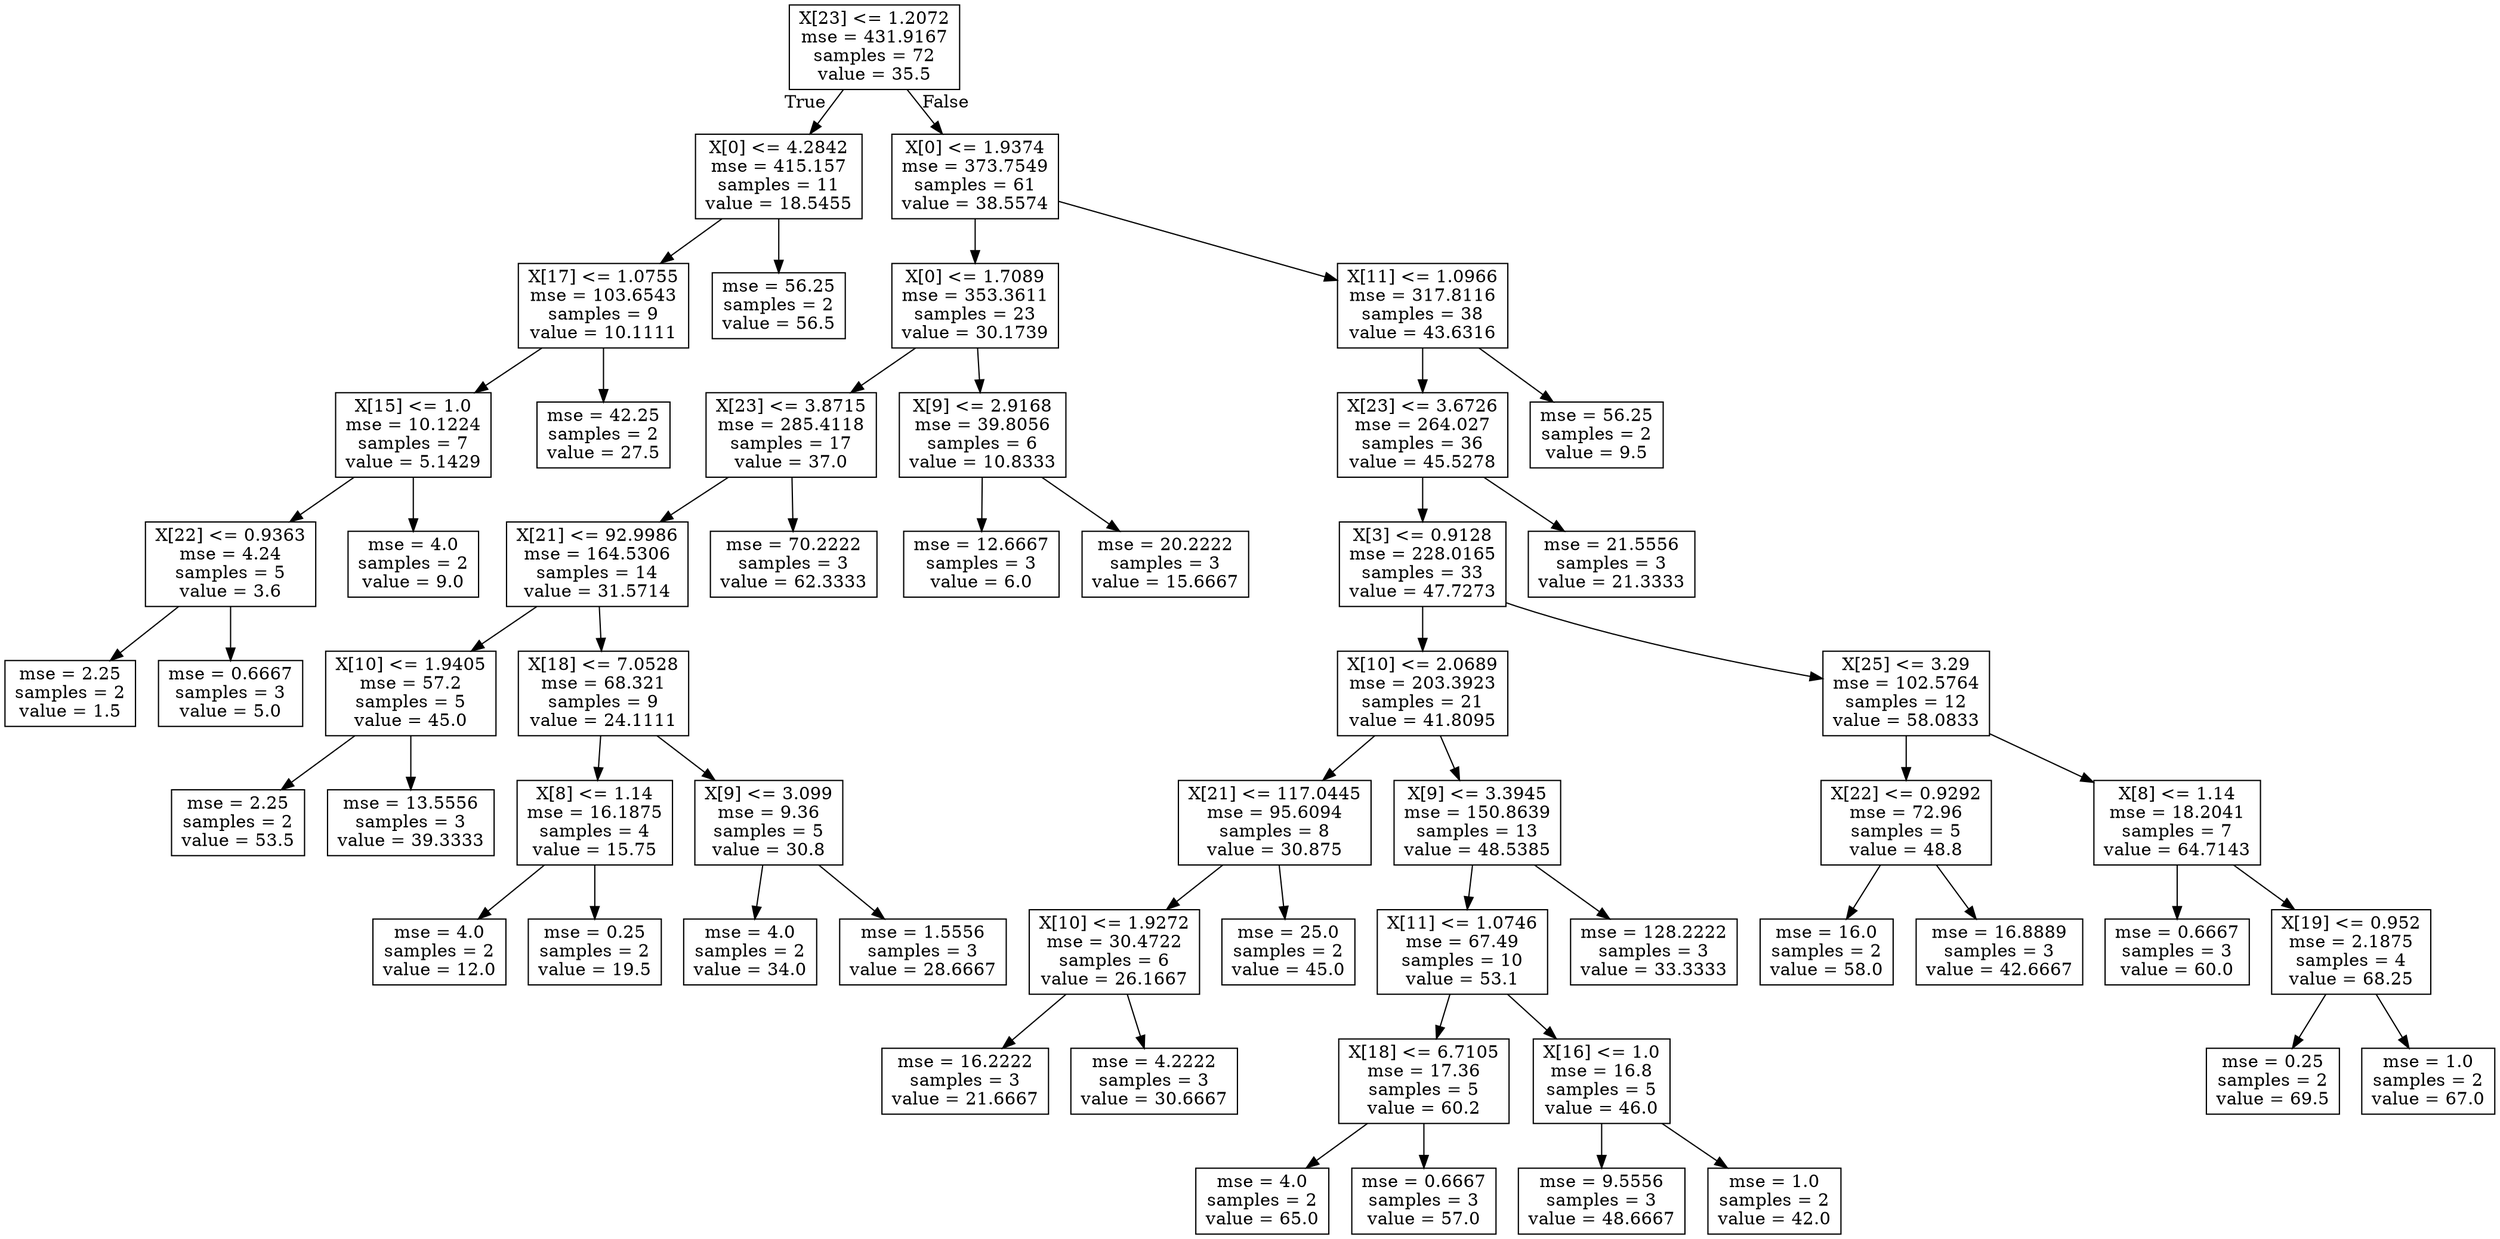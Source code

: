 digraph Tree {
node [shape=box] ;
0 [label="X[23] <= 1.2072\nmse = 431.9167\nsamples = 72\nvalue = 35.5"] ;
1 [label="X[0] <= 4.2842\nmse = 415.157\nsamples = 11\nvalue = 18.5455"] ;
0 -> 1 [labeldistance=2.5, labelangle=45, headlabel="True"] ;
2 [label="X[17] <= 1.0755\nmse = 103.6543\nsamples = 9\nvalue = 10.1111"] ;
1 -> 2 ;
3 [label="X[15] <= 1.0\nmse = 10.1224\nsamples = 7\nvalue = 5.1429"] ;
2 -> 3 ;
4 [label="X[22] <= 0.9363\nmse = 4.24\nsamples = 5\nvalue = 3.6"] ;
3 -> 4 ;
5 [label="mse = 2.25\nsamples = 2\nvalue = 1.5"] ;
4 -> 5 ;
6 [label="mse = 0.6667\nsamples = 3\nvalue = 5.0"] ;
4 -> 6 ;
7 [label="mse = 4.0\nsamples = 2\nvalue = 9.0"] ;
3 -> 7 ;
8 [label="mse = 42.25\nsamples = 2\nvalue = 27.5"] ;
2 -> 8 ;
9 [label="mse = 56.25\nsamples = 2\nvalue = 56.5"] ;
1 -> 9 ;
10 [label="X[0] <= 1.9374\nmse = 373.7549\nsamples = 61\nvalue = 38.5574"] ;
0 -> 10 [labeldistance=2.5, labelangle=-45, headlabel="False"] ;
11 [label="X[0] <= 1.7089\nmse = 353.3611\nsamples = 23\nvalue = 30.1739"] ;
10 -> 11 ;
12 [label="X[23] <= 3.8715\nmse = 285.4118\nsamples = 17\nvalue = 37.0"] ;
11 -> 12 ;
13 [label="X[21] <= 92.9986\nmse = 164.5306\nsamples = 14\nvalue = 31.5714"] ;
12 -> 13 ;
14 [label="X[10] <= 1.9405\nmse = 57.2\nsamples = 5\nvalue = 45.0"] ;
13 -> 14 ;
15 [label="mse = 2.25\nsamples = 2\nvalue = 53.5"] ;
14 -> 15 ;
16 [label="mse = 13.5556\nsamples = 3\nvalue = 39.3333"] ;
14 -> 16 ;
17 [label="X[18] <= 7.0528\nmse = 68.321\nsamples = 9\nvalue = 24.1111"] ;
13 -> 17 ;
18 [label="X[8] <= 1.14\nmse = 16.1875\nsamples = 4\nvalue = 15.75"] ;
17 -> 18 ;
19 [label="mse = 4.0\nsamples = 2\nvalue = 12.0"] ;
18 -> 19 ;
20 [label="mse = 0.25\nsamples = 2\nvalue = 19.5"] ;
18 -> 20 ;
21 [label="X[9] <= 3.099\nmse = 9.36\nsamples = 5\nvalue = 30.8"] ;
17 -> 21 ;
22 [label="mse = 4.0\nsamples = 2\nvalue = 34.0"] ;
21 -> 22 ;
23 [label="mse = 1.5556\nsamples = 3\nvalue = 28.6667"] ;
21 -> 23 ;
24 [label="mse = 70.2222\nsamples = 3\nvalue = 62.3333"] ;
12 -> 24 ;
25 [label="X[9] <= 2.9168\nmse = 39.8056\nsamples = 6\nvalue = 10.8333"] ;
11 -> 25 ;
26 [label="mse = 12.6667\nsamples = 3\nvalue = 6.0"] ;
25 -> 26 ;
27 [label="mse = 20.2222\nsamples = 3\nvalue = 15.6667"] ;
25 -> 27 ;
28 [label="X[11] <= 1.0966\nmse = 317.8116\nsamples = 38\nvalue = 43.6316"] ;
10 -> 28 ;
29 [label="X[23] <= 3.6726\nmse = 264.027\nsamples = 36\nvalue = 45.5278"] ;
28 -> 29 ;
30 [label="X[3] <= 0.9128\nmse = 228.0165\nsamples = 33\nvalue = 47.7273"] ;
29 -> 30 ;
31 [label="X[10] <= 2.0689\nmse = 203.3923\nsamples = 21\nvalue = 41.8095"] ;
30 -> 31 ;
32 [label="X[21] <= 117.0445\nmse = 95.6094\nsamples = 8\nvalue = 30.875"] ;
31 -> 32 ;
33 [label="X[10] <= 1.9272\nmse = 30.4722\nsamples = 6\nvalue = 26.1667"] ;
32 -> 33 ;
34 [label="mse = 16.2222\nsamples = 3\nvalue = 21.6667"] ;
33 -> 34 ;
35 [label="mse = 4.2222\nsamples = 3\nvalue = 30.6667"] ;
33 -> 35 ;
36 [label="mse = 25.0\nsamples = 2\nvalue = 45.0"] ;
32 -> 36 ;
37 [label="X[9] <= 3.3945\nmse = 150.8639\nsamples = 13\nvalue = 48.5385"] ;
31 -> 37 ;
38 [label="X[11] <= 1.0746\nmse = 67.49\nsamples = 10\nvalue = 53.1"] ;
37 -> 38 ;
39 [label="X[18] <= 6.7105\nmse = 17.36\nsamples = 5\nvalue = 60.2"] ;
38 -> 39 ;
40 [label="mse = 4.0\nsamples = 2\nvalue = 65.0"] ;
39 -> 40 ;
41 [label="mse = 0.6667\nsamples = 3\nvalue = 57.0"] ;
39 -> 41 ;
42 [label="X[16] <= 1.0\nmse = 16.8\nsamples = 5\nvalue = 46.0"] ;
38 -> 42 ;
43 [label="mse = 9.5556\nsamples = 3\nvalue = 48.6667"] ;
42 -> 43 ;
44 [label="mse = 1.0\nsamples = 2\nvalue = 42.0"] ;
42 -> 44 ;
45 [label="mse = 128.2222\nsamples = 3\nvalue = 33.3333"] ;
37 -> 45 ;
46 [label="X[25] <= 3.29\nmse = 102.5764\nsamples = 12\nvalue = 58.0833"] ;
30 -> 46 ;
47 [label="X[22] <= 0.9292\nmse = 72.96\nsamples = 5\nvalue = 48.8"] ;
46 -> 47 ;
48 [label="mse = 16.0\nsamples = 2\nvalue = 58.0"] ;
47 -> 48 ;
49 [label="mse = 16.8889\nsamples = 3\nvalue = 42.6667"] ;
47 -> 49 ;
50 [label="X[8] <= 1.14\nmse = 18.2041\nsamples = 7\nvalue = 64.7143"] ;
46 -> 50 ;
51 [label="mse = 0.6667\nsamples = 3\nvalue = 60.0"] ;
50 -> 51 ;
52 [label="X[19] <= 0.952\nmse = 2.1875\nsamples = 4\nvalue = 68.25"] ;
50 -> 52 ;
53 [label="mse = 0.25\nsamples = 2\nvalue = 69.5"] ;
52 -> 53 ;
54 [label="mse = 1.0\nsamples = 2\nvalue = 67.0"] ;
52 -> 54 ;
55 [label="mse = 21.5556\nsamples = 3\nvalue = 21.3333"] ;
29 -> 55 ;
56 [label="mse = 56.25\nsamples = 2\nvalue = 9.5"] ;
28 -> 56 ;
}